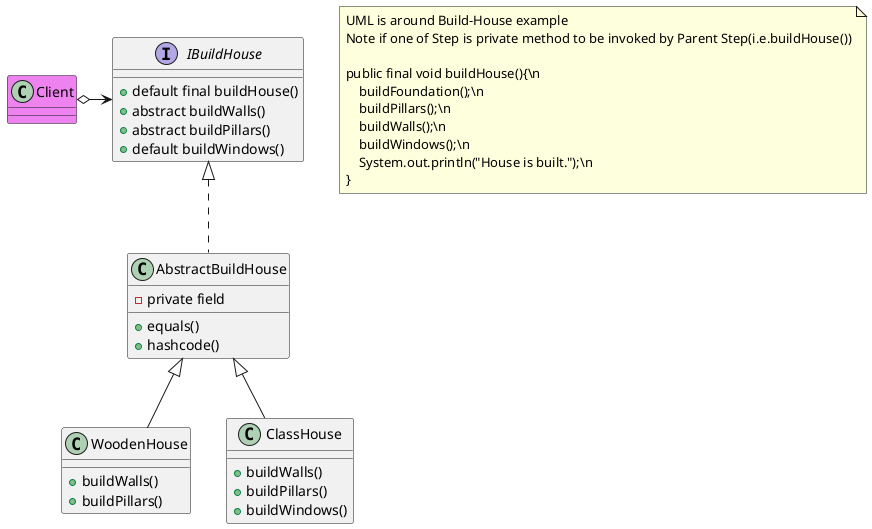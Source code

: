 @startuml
note as Note1
    UML is around Build-House example
    Note if one of Step is private method to be invoked by Parent Step(i.e.buildHouse())

    public final void buildHouse(){\n
        buildFoundation();\n
        buildPillars();\n
        buildWalls();\n
        buildWindows();\n
        System.out.println("House is built.");\n
    }
end note
class Client #violet
Client o-> IBuildHouse
interface IBuildHouse{
    + default final buildHouse()
    + abstract buildWalls()
    + abstract buildPillars()
    + default buildWindows()
}
class AbstractBuildHouse implements IBuildHouse{
    - private field
    + equals()
    + hashcode()
}
class WoodenHouse extends AbstractBuildHouse{
    + buildWalls()
    + buildPillars()
}
class ClassHouse extends AbstractBuildHouse{
    + buildWalls()
    + buildPillars()
    + buildWindows()
}
@enduml